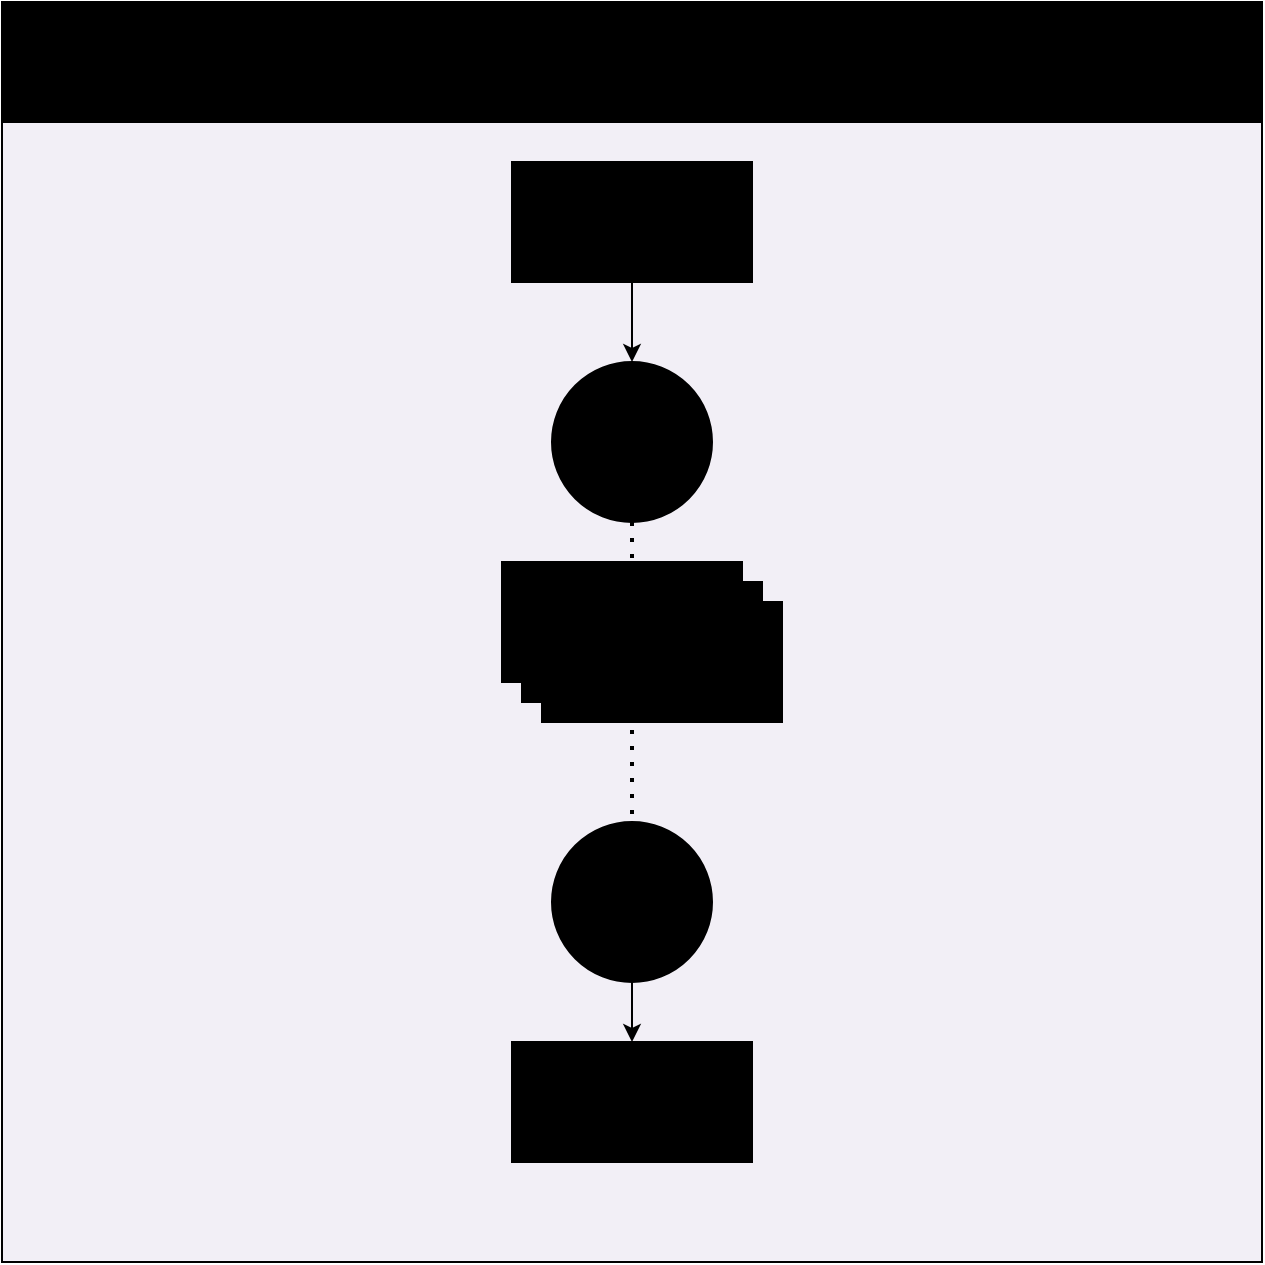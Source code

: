 <mxfile>
    <diagram id="L7xTxn__jCApKJMRhssU" name="AND-Pattern">
        <mxGraphModel dx="854" dy="702" grid="1" gridSize="10" guides="1" tooltips="1" connect="1" arrows="1" fold="1" page="1" pageScale="1" pageWidth="850" pageHeight="1100" math="0" shadow="0">
            <root>
                <mxCell id="0"/>
                <mxCell id="1" parent="0"/>
                <mxCell id="2" value="" style="whiteSpace=wrap;html=1;aspect=fixed;fillColor=#f2eff6;" vertex="1" parent="1">
                    <mxGeometry x="70" y="50" width="630" height="630" as="geometry"/>
                </mxCell>
                <mxCell id="4" value="AND" style="shape=process;whiteSpace=wrap;html=1;backgroundOutline=1;fillColor=#000000;" vertex="1" parent="1">
                    <mxGeometry x="70" y="50" width="630" height="60" as="geometry"/>
                </mxCell>
                <mxCell id="5" value="Alternating&lt;br&gt;EventFunction" style="shape=process;whiteSpace=wrap;html=1;backgroundOutline=1;fillColor=#000000;" vertex="1" parent="1">
                    <mxGeometry x="325" y="130" width="120" height="60" as="geometry"/>
                </mxCell>
                <mxCell id="6" value="AND Open" style="ellipse;whiteSpace=wrap;html=1;aspect=fixed;fillColor=#000000;" vertex="1" parent="1">
                    <mxGeometry x="345" y="230" width="80" height="80" as="geometry"/>
                </mxCell>
                <mxCell id="7" value="AND Closed" style="ellipse;whiteSpace=wrap;html=1;aspect=fixed;fillColor=#000000;" vertex="1" parent="1">
                    <mxGeometry x="345" y="460" width="80" height="80" as="geometry"/>
                </mxCell>
                <mxCell id="8" value="" style="endArrow=classic;html=1;exitX=0.5;exitY=1;exitDx=0;exitDy=0;strokeColor=#000000;" edge="1" parent="1" source="5" target="6">
                    <mxGeometry width="50" height="50" relative="1" as="geometry">
                        <mxPoint x="510" y="260" as="sourcePoint"/>
                        <mxPoint x="560" y="210" as="targetPoint"/>
                    </mxGeometry>
                </mxCell>
                <mxCell id="9" value="Alternating&lt;br&gt;EventFunction" style="shape=process;whiteSpace=wrap;html=1;backgroundOutline=1;fillColor=#000000;" vertex="1" parent="1">
                    <mxGeometry x="320" y="330" width="120" height="60" as="geometry"/>
                </mxCell>
                <mxCell id="10" value="Alternating&lt;br&gt;EventFunction" style="shape=process;whiteSpace=wrap;html=1;backgroundOutline=1;fillColor=#000000;" vertex="1" parent="1">
                    <mxGeometry x="330" y="340" width="120" height="60" as="geometry"/>
                </mxCell>
                <mxCell id="12" value="" style="endArrow=none;dashed=1;html=1;dashPattern=1 3;strokeWidth=2;strokeColor=#000000;exitX=0.5;exitY=1;exitDx=0;exitDy=0;entryX=0.5;entryY=0;entryDx=0;entryDy=0;" edge="1" parent="1" source="6" target="7">
                    <mxGeometry width="50" height="50" relative="1" as="geometry">
                        <mxPoint x="410" y="370" as="sourcePoint"/>
                        <mxPoint x="460" y="320" as="targetPoint"/>
                    </mxGeometry>
                </mxCell>
                <mxCell id="11" value="Alternating&lt;br&gt;EventFunction" style="shape=process;whiteSpace=wrap;html=1;backgroundOutline=1;fillColor=#000000;" vertex="1" parent="1">
                    <mxGeometry x="340" y="350" width="120" height="60" as="geometry"/>
                </mxCell>
                <mxCell id="13" value="Alternating&lt;br&gt;EventFunction" style="shape=process;whiteSpace=wrap;html=1;backgroundOutline=1;fillColor=#000000;" vertex="1" parent="1">
                    <mxGeometry x="325" y="570" width="120" height="60" as="geometry"/>
                </mxCell>
                <mxCell id="14" value="" style="endArrow=classic;html=1;exitX=0.5;exitY=1;exitDx=0;exitDy=0;strokeColor=#000000;" edge="1" parent="1" source="7" target="13">
                    <mxGeometry width="50" height="50" relative="1" as="geometry">
                        <mxPoint x="395" y="200" as="sourcePoint"/>
                        <mxPoint x="395" y="240" as="targetPoint"/>
                    </mxGeometry>
                </mxCell>
            </root>
        </mxGraphModel>
    </diagram>
    <diagram id="BkRHx5647b_MjCt3_FdJ" name="OR-Pattern">
        <mxGraphModel dx="776" dy="638" grid="1" gridSize="10" guides="1" tooltips="1" connect="1" arrows="1" fold="1" page="1" pageScale="1" pageWidth="850" pageHeight="1100" math="0" shadow="0">
            <root>
                <mxCell id="0"/>
                <mxCell id="1" parent="0"/>
                <mxCell id="dfiUcKsKcVRv_aDTY5cs-1" value="" style="whiteSpace=wrap;html=1;aspect=fixed;fillColor=#f2eff6;" vertex="1" parent="1">
                    <mxGeometry x="70" y="50" width="630" height="630" as="geometry"/>
                </mxCell>
                <mxCell id="dfiUcKsKcVRv_aDTY5cs-2" value="OR" style="shape=process;whiteSpace=wrap;html=1;backgroundOutline=1;fillColor=#000000;" vertex="1" parent="1">
                    <mxGeometry x="70" y="50" width="630" height="60" as="geometry"/>
                </mxCell>
                <mxCell id="dfiUcKsKcVRv_aDTY5cs-3" value="Alternating&lt;br&gt;EventFunction" style="shape=process;whiteSpace=wrap;html=1;backgroundOutline=1;fillColor=#000000;" vertex="1" parent="1">
                    <mxGeometry x="325" y="120" width="120" height="60" as="geometry"/>
                </mxCell>
                <mxCell id="dfiUcKsKcVRv_aDTY5cs-4" value="OR Open" style="ellipse;whiteSpace=wrap;html=1;aspect=fixed;fillColor=#000000;" vertex="1" parent="1">
                    <mxGeometry x="345" y="298" width="80" height="80" as="geometry"/>
                </mxCell>
                <mxCell id="dfiUcKsKcVRv_aDTY5cs-5" value="OR Closed" style="ellipse;whiteSpace=wrap;html=1;aspect=fixed;fillColor=#000000;" vertex="1" parent="1">
                    <mxGeometry x="345" y="510" width="80" height="80" as="geometry"/>
                </mxCell>
                <mxCell id="dfiUcKsKcVRv_aDTY5cs-6" value="" style="endArrow=classic;html=1;strokeColor=#000000;entryX=0.5;entryY=0;entryDx=0;entryDy=0;exitX=0.5;exitY=1;exitDx=0;exitDy=0;" edge="1" parent="1" source="dfiUcKsKcVRv_aDTY5cs-3" target="dfiUcKsKcVRv_aDTY5cs-13">
                    <mxGeometry width="50" height="50" relative="1" as="geometry">
                        <mxPoint x="385" y="198" as="sourcePoint"/>
                        <mxPoint x="560" y="228" as="targetPoint"/>
                    </mxGeometry>
                </mxCell>
                <mxCell id="dfiUcKsKcVRv_aDTY5cs-7" value="Alternating&lt;br&gt;EventFunction" style="shape=process;whiteSpace=wrap;html=1;backgroundOutline=1;fillColor=#000000;" vertex="1" parent="1">
                    <mxGeometry x="320" y="400" width="120" height="60" as="geometry"/>
                </mxCell>
                <mxCell id="dfiUcKsKcVRv_aDTY5cs-8" value="Alternating&lt;br&gt;EventFunction" style="shape=process;whiteSpace=wrap;html=1;backgroundOutline=1;fillColor=#000000;" vertex="1" parent="1">
                    <mxGeometry x="330" y="410" width="120" height="60" as="geometry"/>
                </mxCell>
                <mxCell id="dfiUcKsKcVRv_aDTY5cs-9" value="" style="endArrow=none;dashed=1;html=1;dashPattern=1 3;strokeWidth=2;strokeColor=#000000;exitX=0.5;exitY=1;exitDx=0;exitDy=0;entryX=0.5;entryY=0;entryDx=0;entryDy=0;" edge="1" parent="1" source="dfiUcKsKcVRv_aDTY5cs-4" target="dfiUcKsKcVRv_aDTY5cs-5">
                    <mxGeometry width="50" height="50" relative="1" as="geometry">
                        <mxPoint x="410" y="420" as="sourcePoint"/>
                        <mxPoint x="460" y="370" as="targetPoint"/>
                    </mxGeometry>
                </mxCell>
                <mxCell id="dfiUcKsKcVRv_aDTY5cs-10" value="Alternating&lt;br&gt;EventFunction" style="shape=process;whiteSpace=wrap;html=1;backgroundOutline=1;fillColor=#000000;" vertex="1" parent="1">
                    <mxGeometry x="340" y="420" width="120" height="60" as="geometry"/>
                </mxCell>
                <mxCell id="dfiUcKsKcVRv_aDTY5cs-11" value="Alternating&lt;br&gt;EventFunction" style="shape=process;whiteSpace=wrap;html=1;backgroundOutline=1;fillColor=#000000;" vertex="1" parent="1">
                    <mxGeometry x="325" y="620" width="120" height="60" as="geometry"/>
                </mxCell>
                <mxCell id="dfiUcKsKcVRv_aDTY5cs-12" value="" style="endArrow=classic;html=1;exitX=0.5;exitY=1;exitDx=0;exitDy=0;strokeColor=#000000;" edge="1" parent="1" source="dfiUcKsKcVRv_aDTY5cs-5" target="dfiUcKsKcVRv_aDTY5cs-11">
                    <mxGeometry width="50" height="50" relative="1" as="geometry">
                        <mxPoint x="395" y="250" as="sourcePoint"/>
                        <mxPoint x="395" y="290" as="targetPoint"/>
                    </mxGeometry>
                </mxCell>
                <mxCell id="dfiUcKsKcVRv_aDTY5cs-13" value="Function" style="rounded=1;whiteSpace=wrap;html=1;fillColor=#000000;" vertex="1" parent="1">
                    <mxGeometry x="325" y="208" width="120" height="60" as="geometry"/>
                </mxCell>
                <mxCell id="dfiUcKsKcVRv_aDTY5cs-14" value="" style="endArrow=classic;html=1;strokeColor=#000000;exitX=0.5;exitY=1;exitDx=0;exitDy=0;" edge="1" parent="1" source="dfiUcKsKcVRv_aDTY5cs-13" target="dfiUcKsKcVRv_aDTY5cs-4">
                    <mxGeometry width="50" height="50" relative="1" as="geometry">
                        <mxPoint x="385" y="279" as="sourcePoint"/>
                        <mxPoint x="550" y="309" as="targetPoint"/>
                    </mxGeometry>
                </mxCell>
            </root>
        </mxGraphModel>
    </diagram>
    <diagram id="Oquor4tvtm2wTskzmI5-" name="XOR-Pattern">
        <mxGraphModel dx="854" dy="702" grid="1" gridSize="10" guides="1" tooltips="1" connect="1" arrows="1" fold="1" page="1" pageScale="1" pageWidth="850" pageHeight="1100" math="0" shadow="0">
            <root>
                <mxCell id="0"/>
                <mxCell id="1" parent="0"/>
                <mxCell id="bD_0KfD7pAmqlzgUME4N-1" value="" style="whiteSpace=wrap;html=1;aspect=fixed;fillColor=#f2eff6;" vertex="1" parent="1">
                    <mxGeometry x="70" y="50" width="630" height="630" as="geometry"/>
                </mxCell>
                <mxCell id="bD_0KfD7pAmqlzgUME4N-2" value="XOR" style="shape=process;whiteSpace=wrap;html=1;backgroundOutline=1;fillColor=#000000;" vertex="1" parent="1">
                    <mxGeometry x="70" y="50" width="630" height="60" as="geometry"/>
                </mxCell>
                <mxCell id="bD_0KfD7pAmqlzgUME4N-3" value="Alternating&lt;br&gt;EventFunction" style="shape=process;whiteSpace=wrap;html=1;backgroundOutline=1;fillColor=#000000;" vertex="1" parent="1">
                    <mxGeometry x="325" y="120" width="120" height="60" as="geometry"/>
                </mxCell>
                <mxCell id="bD_0KfD7pAmqlzgUME4N-4" value="XOR Open" style="ellipse;whiteSpace=wrap;html=1;aspect=fixed;fillColor=#000000;" vertex="1" parent="1">
                    <mxGeometry x="345" y="298" width="80" height="80" as="geometry"/>
                </mxCell>
                <mxCell id="bD_0KfD7pAmqlzgUME4N-5" value="XOR Closed" style="ellipse;whiteSpace=wrap;html=1;aspect=fixed;fillColor=#000000;" vertex="1" parent="1">
                    <mxGeometry x="345" y="510" width="80" height="80" as="geometry"/>
                </mxCell>
                <mxCell id="bD_0KfD7pAmqlzgUME4N-6" value="" style="endArrow=classic;html=1;strokeColor=#000000;entryX=0.5;entryY=0;entryDx=0;entryDy=0;exitX=0.5;exitY=1;exitDx=0;exitDy=0;" edge="1" parent="1" source="bD_0KfD7pAmqlzgUME4N-3" target="bD_0KfD7pAmqlzgUME4N-13">
                    <mxGeometry width="50" height="50" relative="1" as="geometry">
                        <mxPoint x="385" y="198" as="sourcePoint"/>
                        <mxPoint x="560" y="228" as="targetPoint"/>
                    </mxGeometry>
                </mxCell>
                <mxCell id="bD_0KfD7pAmqlzgUME4N-7" value="Alternating&lt;br&gt;EventFunction" style="shape=process;whiteSpace=wrap;html=1;backgroundOutline=1;fillColor=#000000;" vertex="1" parent="1">
                    <mxGeometry x="320" y="400" width="120" height="60" as="geometry"/>
                </mxCell>
                <mxCell id="bD_0KfD7pAmqlzgUME4N-8" value="Alternating&lt;br&gt;EventFunction" style="shape=process;whiteSpace=wrap;html=1;backgroundOutline=1;fillColor=#000000;" vertex="1" parent="1">
                    <mxGeometry x="330" y="410" width="120" height="60" as="geometry"/>
                </mxCell>
                <mxCell id="bD_0KfD7pAmqlzgUME4N-9" value="" style="endArrow=none;dashed=1;html=1;dashPattern=1 3;strokeWidth=2;strokeColor=#000000;exitX=0.5;exitY=1;exitDx=0;exitDy=0;entryX=0.5;entryY=0;entryDx=0;entryDy=0;" edge="1" parent="1" source="bD_0KfD7pAmqlzgUME4N-4" target="bD_0KfD7pAmqlzgUME4N-5">
                    <mxGeometry width="50" height="50" relative="1" as="geometry">
                        <mxPoint x="410" y="420" as="sourcePoint"/>
                        <mxPoint x="460" y="370" as="targetPoint"/>
                    </mxGeometry>
                </mxCell>
                <mxCell id="bD_0KfD7pAmqlzgUME4N-10" value="Alternating&lt;br&gt;EventFunction" style="shape=process;whiteSpace=wrap;html=1;backgroundOutline=1;fillColor=#000000;" vertex="1" parent="1">
                    <mxGeometry x="340" y="420" width="120" height="60" as="geometry"/>
                </mxCell>
                <mxCell id="bD_0KfD7pAmqlzgUME4N-11" value="Alternating&lt;br&gt;EventFunction" style="shape=process;whiteSpace=wrap;html=1;backgroundOutline=1;fillColor=#000000;" vertex="1" parent="1">
                    <mxGeometry x="325" y="620" width="120" height="60" as="geometry"/>
                </mxCell>
                <mxCell id="bD_0KfD7pAmqlzgUME4N-12" value="" style="endArrow=classic;html=1;exitX=0.5;exitY=1;exitDx=0;exitDy=0;strokeColor=#000000;" edge="1" parent="1" source="bD_0KfD7pAmqlzgUME4N-5" target="bD_0KfD7pAmqlzgUME4N-11">
                    <mxGeometry width="50" height="50" relative="1" as="geometry">
                        <mxPoint x="395" y="250" as="sourcePoint"/>
                        <mxPoint x="395" y="290" as="targetPoint"/>
                    </mxGeometry>
                </mxCell>
                <mxCell id="bD_0KfD7pAmqlzgUME4N-13" value="Function" style="rounded=1;whiteSpace=wrap;html=1;fillColor=#000000;" vertex="1" parent="1">
                    <mxGeometry x="325" y="208" width="120" height="60" as="geometry"/>
                </mxCell>
                <mxCell id="bD_0KfD7pAmqlzgUME4N-14" value="" style="endArrow=classic;html=1;strokeColor=#000000;exitX=0.5;exitY=1;exitDx=0;exitDy=0;" edge="1" parent="1" source="bD_0KfD7pAmqlzgUME4N-13" target="bD_0KfD7pAmqlzgUME4N-4">
                    <mxGeometry width="50" height="50" relative="1" as="geometry">
                        <mxPoint x="385" y="279" as="sourcePoint"/>
                        <mxPoint x="550" y="309" as="targetPoint"/>
                    </mxGeometry>
                </mxCell>
            </root>
        </mxGraphModel>
    </diagram>
    <diagram id="3JXfN8yMfkviXYCiXCDo" name="Loop-Pattern">
        <mxGraphModel dx="854" dy="702" grid="1" gridSize="10" guides="1" tooltips="1" connect="1" arrows="1" fold="1" page="1" pageScale="1" pageWidth="850" pageHeight="1100" math="0" shadow="0">
            <root>
                <mxCell id="0"/>
                <mxCell id="1" parent="0"/>
                <mxCell id="W67vFIH4er5xVqCGwrxa-1" value="" style="whiteSpace=wrap;html=1;aspect=fixed;fillColor=#f2eff6;" vertex="1" parent="1">
                    <mxGeometry x="70" y="50" width="630" height="630" as="geometry"/>
                </mxCell>
                <mxCell id="W67vFIH4er5xVqCGwrxa-2" value="LOOP" style="shape=process;whiteSpace=wrap;html=1;backgroundOutline=1;fillColor=#000000;" vertex="1" parent="1">
                    <mxGeometry x="70" y="50" width="630" height="60" as="geometry"/>
                </mxCell>
                <mxCell id="W67vFIH4er5xVqCGwrxa-3" value="Alternating&lt;br&gt;EventFunction" style="shape=process;whiteSpace=wrap;html=1;backgroundOutline=1;fillColor=#000000;" vertex="1" parent="1">
                    <mxGeometry x="325" y="120" width="120" height="60" as="geometry"/>
                </mxCell>
                <mxCell id="W67vFIH4er5xVqCGwrxa-4" value="OR Closed" style="ellipse;whiteSpace=wrap;html=1;aspect=fixed;fillColor=#000000;" vertex="1" parent="1">
                    <mxGeometry x="345" y="298" width="80" height="80" as="geometry"/>
                </mxCell>
                <mxCell id="W67vFIH4er5xVqCGwrxa-5" value="XOR Open" style="ellipse;whiteSpace=wrap;html=1;aspect=fixed;fillColor=#000000;" vertex="1" parent="1">
                    <mxGeometry x="345" y="510" width="80" height="80" as="geometry"/>
                </mxCell>
                <mxCell id="W67vFIH4er5xVqCGwrxa-6" value="" style="endArrow=classic;html=1;strokeColor=#000000;entryX=0.5;entryY=0;entryDx=0;entryDy=0;exitX=0.5;exitY=1;exitDx=0;exitDy=0;" edge="1" parent="1" source="W67vFIH4er5xVqCGwrxa-3" target="W67vFIH4er5xVqCGwrxa-13">
                    <mxGeometry width="50" height="50" relative="1" as="geometry">
                        <mxPoint x="385" y="198" as="sourcePoint"/>
                        <mxPoint x="560" y="228" as="targetPoint"/>
                    </mxGeometry>
                </mxCell>
                <mxCell id="W67vFIH4er5xVqCGwrxa-7" value="Alternating&lt;br&gt;EventFunction" style="shape=process;whiteSpace=wrap;html=1;backgroundOutline=1;fillColor=#000000;" vertex="1" parent="1">
                    <mxGeometry x="200" y="400" width="120" height="60" as="geometry"/>
                </mxCell>
                <mxCell id="W67vFIH4er5xVqCGwrxa-8" value="Alternating&lt;br&gt;EventFunction" style="shape=process;whiteSpace=wrap;html=1;backgroundOutline=1;fillColor=#000000;" vertex="1" parent="1">
                    <mxGeometry x="210" y="410" width="120" height="60" as="geometry"/>
                </mxCell>
                <mxCell id="W67vFIH4er5xVqCGwrxa-9" value="" style="endArrow=none;dashed=1;html=1;dashPattern=1 3;strokeWidth=2;strokeColor=#000000;exitX=0.5;exitY=1;exitDx=0;exitDy=0;entryX=0.5;entryY=0;entryDx=0;entryDy=0;" edge="1" parent="1" source="W67vFIH4er5xVqCGwrxa-4" target="W67vFIH4er5xVqCGwrxa-5">
                    <mxGeometry width="50" height="50" relative="1" as="geometry">
                        <mxPoint x="336" y="420" as="sourcePoint"/>
                        <mxPoint x="311" y="510" as="targetPoint"/>
                        <Array as="points">
                            <mxPoint x="270" y="460"/>
                        </Array>
                    </mxGeometry>
                </mxCell>
                <mxCell id="W67vFIH4er5xVqCGwrxa-10" value="Alternating&lt;br&gt;EventFunction" style="shape=process;whiteSpace=wrap;html=1;backgroundOutline=1;fillColor=#000000;" vertex="1" parent="1">
                    <mxGeometry x="220" y="420" width="120" height="60" as="geometry"/>
                </mxCell>
                <mxCell id="W67vFIH4er5xVqCGwrxa-11" value="Alternating&lt;br&gt;EventFunction" style="shape=process;whiteSpace=wrap;html=1;backgroundOutline=1;fillColor=#000000;" vertex="1" parent="1">
                    <mxGeometry x="325" y="620" width="120" height="60" as="geometry"/>
                </mxCell>
                <mxCell id="W67vFIH4er5xVqCGwrxa-12" value="" style="endArrow=classic;html=1;exitX=0.5;exitY=1;exitDx=0;exitDy=0;strokeColor=#000000;" edge="1" parent="1" source="W67vFIH4er5xVqCGwrxa-5" target="W67vFIH4er5xVqCGwrxa-11">
                    <mxGeometry width="50" height="50" relative="1" as="geometry">
                        <mxPoint x="395" y="250" as="sourcePoint"/>
                        <mxPoint x="395" y="290" as="targetPoint"/>
                    </mxGeometry>
                </mxCell>
                <mxCell id="W67vFIH4er5xVqCGwrxa-13" value="Function" style="rounded=1;whiteSpace=wrap;html=1;fillColor=#000000;" vertex="1" parent="1">
                    <mxGeometry x="325" y="208" width="120" height="60" as="geometry"/>
                </mxCell>
                <mxCell id="W67vFIH4er5xVqCGwrxa-14" value="" style="endArrow=classic;html=1;strokeColor=#000000;exitX=0.5;exitY=1;exitDx=0;exitDy=0;" edge="1" parent="1" source="W67vFIH4er5xVqCGwrxa-13" target="W67vFIH4er5xVqCGwrxa-4">
                    <mxGeometry width="50" height="50" relative="1" as="geometry">
                        <mxPoint x="385" y="279" as="sourcePoint"/>
                        <mxPoint x="550" y="309" as="targetPoint"/>
                    </mxGeometry>
                </mxCell>
                <mxCell id="W67vFIH4er5xVqCGwrxa-15" value="" style="endArrow=classic;html=1;strokeColor=#000000;exitX=0.5;exitY=0;exitDx=0;exitDy=0;entryX=0.5;entryY=1;entryDx=0;entryDy=0;" edge="1" parent="1" source="W67vFIH4er5xVqCGwrxa-5" target="W67vFIH4er5xVqCGwrxa-16">
                    <mxGeometry width="50" height="50" relative="1" as="geometry">
                        <mxPoint x="470" y="450" as="sourcePoint"/>
                        <mxPoint x="520" y="400" as="targetPoint"/>
                    </mxGeometry>
                </mxCell>
                <mxCell id="W67vFIH4er5xVqCGwrxa-16" value="Alternating&lt;br&gt;EventFunction" style="shape=process;whiteSpace=wrap;html=1;backgroundOutline=1;fillColor=#000000;" vertex="1" parent="1">
                    <mxGeometry x="390" y="420" width="120" height="60" as="geometry"/>
                </mxCell>
                <mxCell id="W67vFIH4er5xVqCGwrxa-18" value="" style="endArrow=classic;html=1;strokeColor=#000000;exitX=0.5;exitY=0;exitDx=0;exitDy=0;entryX=0.5;entryY=1;entryDx=0;entryDy=0;" edge="1" parent="1" source="W67vFIH4er5xVqCGwrxa-16" target="W67vFIH4er5xVqCGwrxa-4">
                    <mxGeometry width="50" height="50" relative="1" as="geometry">
                        <mxPoint x="395" y="520" as="sourcePoint"/>
                        <mxPoint x="460" y="490" as="targetPoint"/>
                    </mxGeometry>
                </mxCell>
            </root>
        </mxGraphModel>
    </diagram>
    <diagram id="_wnILjEPcCdgjAMp8qNl" name="AlternatingEventFunction">
        <mxGraphModel dx="578" dy="702" grid="1" gridSize="10" guides="1" tooltips="1" connect="1" arrows="1" fold="1" page="1" pageScale="1" pageWidth="850" pageHeight="1100" math="0" shadow="0">
            <root>
                <mxCell id="0"/>
                <mxCell id="1" parent="0"/>
                <mxCell id="6hQbzBYCaJcjOzXRqr8--1" value="" style="whiteSpace=wrap;html=1;aspect=fixed;fillColor=#f2eff6;" vertex="1" parent="1">
                    <mxGeometry x="70" y="50" width="630" height="630" as="geometry"/>
                </mxCell>
                <mxCell id="6hQbzBYCaJcjOzXRqr8--2" value="Alternating EventFunction (Parent, LastEventOrFunction)" style="shape=process;whiteSpace=wrap;html=1;backgroundOutline=1;fillColor=#000000;" vertex="1" parent="1">
                    <mxGeometry x="70" y="50" width="630" height="60" as="geometry"/>
                </mxCell>
                <mxCell id="6hQbzBYCaJcjOzXRqr8--13" value="Function" style="rounded=1;whiteSpace=wrap;html=1;fillColor=#000000;" vertex="1" parent="1">
                    <mxGeometry x="317.5" y="338" width="120" height="60" as="geometry"/>
                </mxCell>
                <mxCell id="6hQbzBYCaJcjOzXRqr8--14" value="" style="endArrow=classic;html=1;strokeColor=#000000;exitX=0.5;exitY=1;exitDx=0;exitDy=0;" edge="1" parent="1" source="6hQbzBYCaJcjOzXRqr8--13">
                    <mxGeometry width="50" height="50" relative="1" as="geometry">
                        <mxPoint x="377.5" y="409" as="sourcePoint"/>
                        <mxPoint x="377.5" y="428" as="targetPoint"/>
                    </mxGeometry>
                </mxCell>
                <mxCell id="FLm__oLkCsBohXm1dr4b-1" value="Event" style="shape=parallelogram;perimeter=parallelogramPerimeter;whiteSpace=wrap;html=1;fixedSize=1;fillColor=#000000;" vertex="1" parent="1">
                    <mxGeometry x="317.5" y="260" width="120" height="60" as="geometry"/>
                </mxCell>
                <mxCell id="FLm__oLkCsBohXm1dr4b-2" value="Event" style="shape=parallelogram;perimeter=parallelogramPerimeter;whiteSpace=wrap;html=1;fixedSize=1;fillColor=#000000;" vertex="1" parent="1">
                    <mxGeometry x="317.5" y="430" width="120" height="60" as="geometry"/>
                </mxCell>
            </root>
        </mxGraphModel>
    </diagram>
</mxfile>